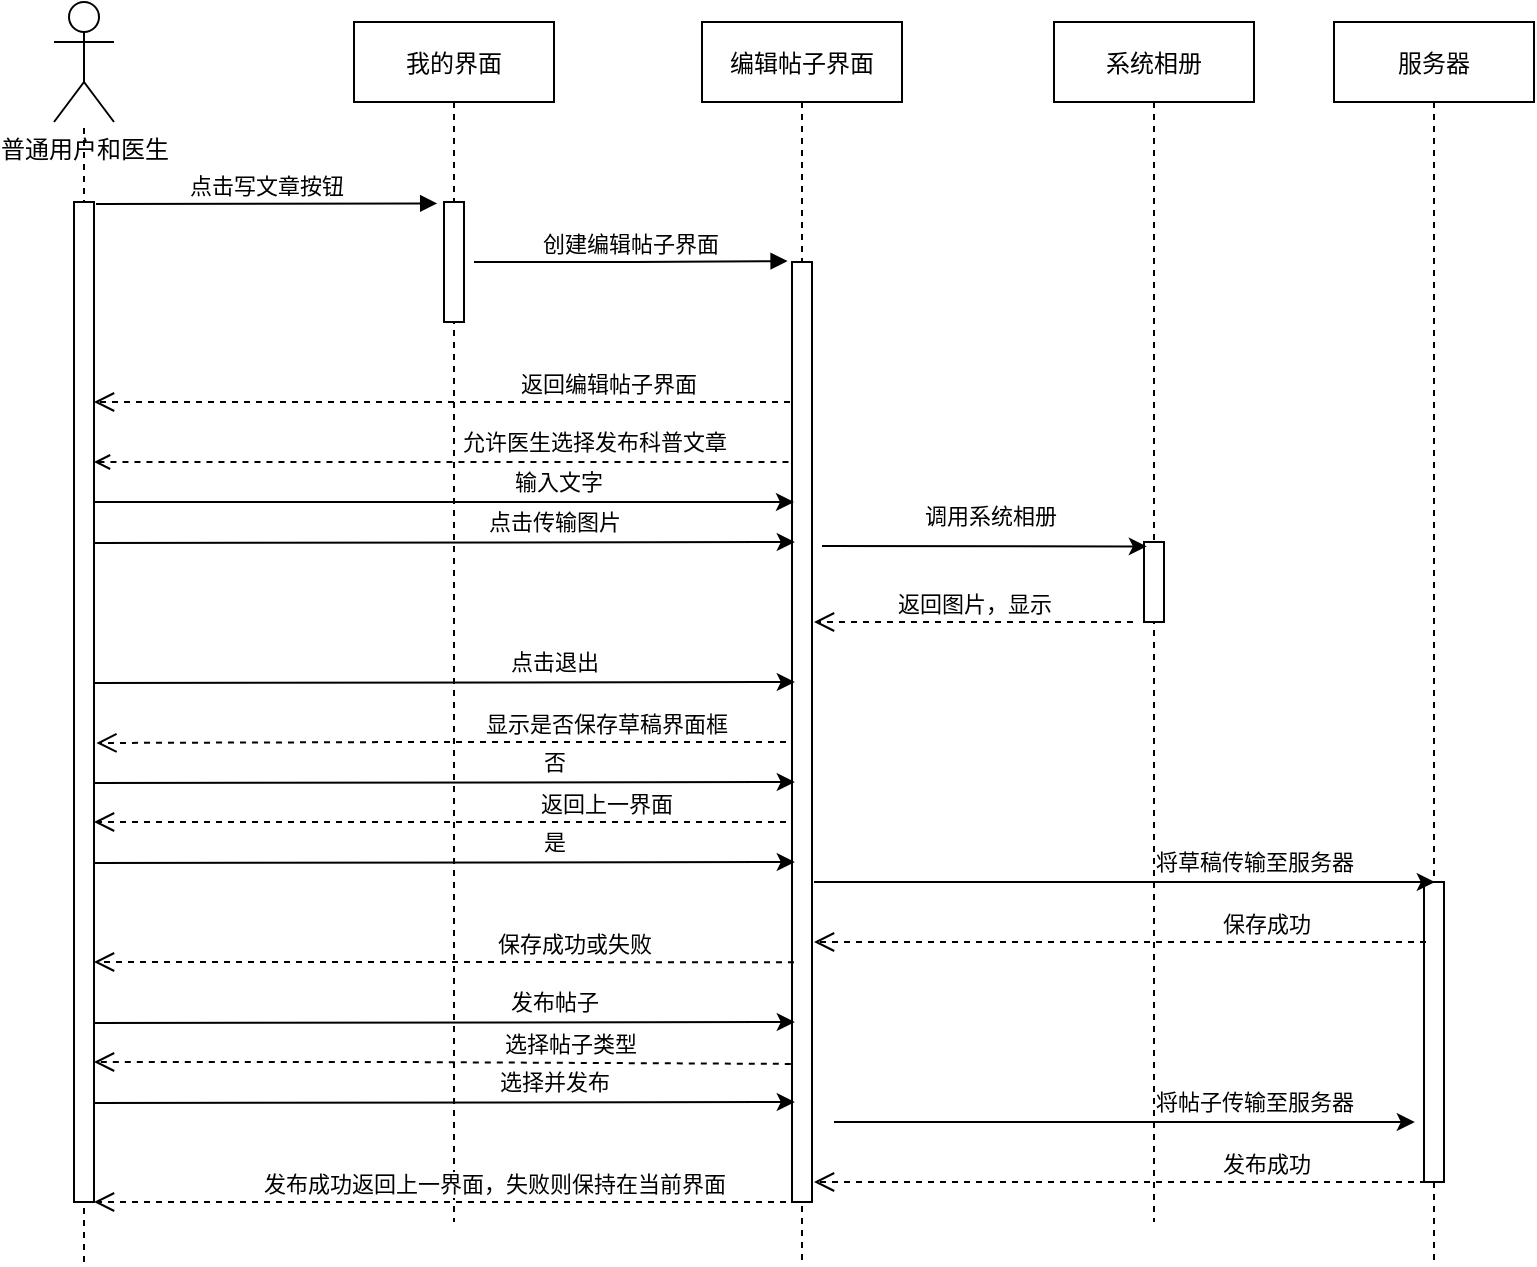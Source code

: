 <mxfile version="14.6.1" type="github">
  <diagram id="mLCp8WUSFYr5n76MSJs5" name="Page-1">
    <mxGraphModel dx="1038" dy="548" grid="1" gridSize="10" guides="1" tooltips="1" connect="1" arrows="1" fold="1" page="1" pageScale="1" pageWidth="827" pageHeight="1169" math="0" shadow="0">
      <root>
        <mxCell id="0" />
        <mxCell id="1" parent="0" />
        <mxCell id="HL7SSjTvzZI830amGafk-1" value="我的界面" style="shape=umlLifeline;perimeter=lifelinePerimeter;container=1;collapsible=0;recursiveResize=0;rounded=0;shadow=0;strokeWidth=1;" parent="1" vertex="1">
          <mxGeometry x="190" y="80" width="100" height="600" as="geometry" />
        </mxCell>
        <mxCell id="HL7SSjTvzZI830amGafk-2" value="" style="points=[];perimeter=orthogonalPerimeter;rounded=0;shadow=0;strokeWidth=1;" parent="HL7SSjTvzZI830amGafk-1" vertex="1">
          <mxGeometry x="45" y="90" width="10" height="60" as="geometry" />
        </mxCell>
        <mxCell id="HL7SSjTvzZI830amGafk-35" value="显示是否保存草稿界面框" style="html=1;verticalAlign=bottom;endArrow=open;dashed=1;endSize=8;fontFamily=Helvetica;entryX=1.12;entryY=0.541;entryDx=0;entryDy=0;entryPerimeter=0;" parent="HL7SSjTvzZI830amGafk-1" target="HL7SSjTvzZI830amGafk-9" edge="1">
          <mxGeometry x="-0.476" relative="1" as="geometry">
            <mxPoint x="216" y="360" as="sourcePoint" />
            <mxPoint x="-120" y="360" as="targetPoint" />
            <Array as="points">
              <mxPoint x="30" y="360" />
            </Array>
            <mxPoint as="offset" />
          </mxGeometry>
        </mxCell>
        <mxCell id="HL7SSjTvzZI830amGafk-3" value="服务器" style="shape=umlLifeline;perimeter=lifelinePerimeter;container=1;collapsible=0;recursiveResize=0;rounded=0;shadow=0;strokeWidth=1;" parent="1" vertex="1">
          <mxGeometry x="680" y="80" width="100" height="620" as="geometry" />
        </mxCell>
        <mxCell id="HL7SSjTvzZI830amGafk-4" value="" style="points=[];perimeter=orthogonalPerimeter;rounded=0;shadow=0;strokeWidth=1;" parent="HL7SSjTvzZI830amGafk-3" vertex="1">
          <mxGeometry x="45" y="430" width="10" height="150" as="geometry" />
        </mxCell>
        <mxCell id="HL7SSjTvzZI830amGafk-7" value="普通用户和医生" style="shape=umlActor;verticalLabelPosition=bottom;verticalAlign=top;html=1;outlineConnect=0;fontStyle=0;fontFamily=Helvetica;" parent="1" vertex="1">
          <mxGeometry x="40" y="70" width="30" height="60" as="geometry" />
        </mxCell>
        <mxCell id="HL7SSjTvzZI830amGafk-8" value="" style="endArrow=none;dashed=1;html=1;fontFamily=Helvetica;" parent="1" target="HL7SSjTvzZI830amGafk-7" edge="1">
          <mxGeometry width="50" height="50" relative="1" as="geometry">
            <mxPoint x="55" y="700" as="sourcePoint" />
            <mxPoint x="54.5" y="160" as="targetPoint" />
          </mxGeometry>
        </mxCell>
        <mxCell id="HL7SSjTvzZI830amGafk-9" value="" style="html=1;points=[];perimeter=orthogonalPerimeter;fontFamily=Helvetica;" parent="1" vertex="1">
          <mxGeometry x="50" y="170" width="10" height="500" as="geometry" />
        </mxCell>
        <mxCell id="HL7SSjTvzZI830amGafk-10" value="点击写文章按钮" style="verticalAlign=bottom;endArrow=block;shadow=0;strokeWidth=1;entryX=-0.34;entryY=0.012;entryDx=0;entryDy=0;entryPerimeter=0;" parent="1" target="HL7SSjTvzZI830amGafk-2" edge="1">
          <mxGeometry relative="1" as="geometry">
            <mxPoint x="61" y="171" as="sourcePoint" />
            <mxPoint x="230" y="170" as="targetPoint" />
            <Array as="points" />
          </mxGeometry>
        </mxCell>
        <mxCell id="HL7SSjTvzZI830amGafk-12" value="返回编辑帖子界面" style="html=1;verticalAlign=bottom;endArrow=open;dashed=1;endSize=8;fontFamily=Helvetica;" parent="1" target="HL7SSjTvzZI830amGafk-9" edge="1">
          <mxGeometry x="-0.476" relative="1" as="geometry">
            <mxPoint x="408" y="270" as="sourcePoint" />
            <mxPoint x="72" y="270" as="targetPoint" />
            <Array as="points">
              <mxPoint x="222" y="270" />
            </Array>
            <mxPoint as="offset" />
          </mxGeometry>
        </mxCell>
        <mxCell id="HL7SSjTvzZI830amGafk-18" value="编辑帖子界面" style="shape=umlLifeline;perimeter=lifelinePerimeter;container=1;collapsible=0;recursiveResize=0;rounded=0;shadow=0;strokeWidth=1;" parent="1" vertex="1">
          <mxGeometry x="364" y="80" width="100" height="620" as="geometry" />
        </mxCell>
        <mxCell id="HL7SSjTvzZI830amGafk-19" value="" style="points=[];perimeter=orthogonalPerimeter;rounded=0;shadow=0;strokeWidth=1;" parent="HL7SSjTvzZI830amGafk-18" vertex="1">
          <mxGeometry x="45" y="120" width="10" height="470" as="geometry" />
        </mxCell>
        <mxCell id="HL7SSjTvzZI830amGafk-20" value="创建编辑帖子界面" style="verticalAlign=bottom;endArrow=block;shadow=0;strokeWidth=1;entryX=-0.22;entryY=-0.001;entryDx=0;entryDy=0;entryPerimeter=0;" parent="1" target="HL7SSjTvzZI830amGafk-19" edge="1">
          <mxGeometry relative="1" as="geometry">
            <mxPoint x="250" y="200" as="sourcePoint" />
            <mxPoint x="400.8" y="200.34" as="targetPoint" />
            <Array as="points">
              <mxPoint x="320" y="200" />
            </Array>
          </mxGeometry>
        </mxCell>
        <mxCell id="HL7SSjTvzZI830amGafk-21" value="系统相册" style="shape=umlLifeline;perimeter=lifelinePerimeter;container=1;collapsible=0;recursiveResize=0;rounded=0;shadow=0;strokeWidth=1;" parent="1" vertex="1">
          <mxGeometry x="540" y="80" width="100" height="600" as="geometry" />
        </mxCell>
        <mxCell id="HL7SSjTvzZI830amGafk-22" value="" style="points=[];perimeter=orthogonalPerimeter;rounded=0;shadow=0;strokeWidth=1;" parent="HL7SSjTvzZI830amGafk-21" vertex="1">
          <mxGeometry x="45" y="260" width="10" height="40" as="geometry" />
        </mxCell>
        <mxCell id="HL7SSjTvzZI830amGafk-23" value="" style="endArrow=classic;html=1;" parent="1" edge="1">
          <mxGeometry width="50" height="50" relative="1" as="geometry">
            <mxPoint x="60" y="320" as="sourcePoint" />
            <mxPoint x="410" y="320" as="targetPoint" />
          </mxGeometry>
        </mxCell>
        <mxCell id="HL7SSjTvzZI830amGafk-24" value="输入文字" style="edgeLabel;html=1;align=center;verticalAlign=middle;resizable=0;points=[];" parent="HL7SSjTvzZI830amGafk-23" vertex="1" connectable="0">
          <mxGeometry x="0.114" y="4" relative="1" as="geometry">
            <mxPoint x="37" y="-6" as="offset" />
          </mxGeometry>
        </mxCell>
        <mxCell id="HL7SSjTvzZI830amGafk-26" value="" style="endArrow=classic;html=1;exitX=0.96;exitY=0.502;exitDx=0;exitDy=0;exitPerimeter=0;" parent="1" edge="1">
          <mxGeometry width="50" height="50" relative="1" as="geometry">
            <mxPoint x="60.0" y="340.46" as="sourcePoint" />
            <mxPoint x="410.4" y="340" as="targetPoint" />
          </mxGeometry>
        </mxCell>
        <mxCell id="HL7SSjTvzZI830amGafk-27" value="点击传输图片" style="edgeLabel;html=1;align=center;verticalAlign=middle;resizable=0;points=[];" parent="HL7SSjTvzZI830amGafk-26" vertex="1" connectable="0">
          <mxGeometry x="0.114" y="4" relative="1" as="geometry">
            <mxPoint x="35" y="-6" as="offset" />
          </mxGeometry>
        </mxCell>
        <mxCell id="HL7SSjTvzZI830amGafk-29" value="" style="endArrow=classic;html=1;entryX=0.14;entryY=0.055;entryDx=0;entryDy=0;entryPerimeter=0;" parent="1" target="HL7SSjTvzZI830amGafk-22" edge="1">
          <mxGeometry width="50" height="50" relative="1" as="geometry">
            <mxPoint x="424" y="342" as="sourcePoint" />
            <mxPoint x="570" y="341" as="targetPoint" />
          </mxGeometry>
        </mxCell>
        <mxCell id="HL7SSjTvzZI830amGafk-30" value="调用系统相册" style="edgeLabel;html=1;align=center;verticalAlign=middle;resizable=0;points=[];" parent="HL7SSjTvzZI830amGafk-29" vertex="1" connectable="0">
          <mxGeometry x="0.114" y="4" relative="1" as="geometry">
            <mxPoint x="-7" y="-11" as="offset" />
          </mxGeometry>
        </mxCell>
        <mxCell id="HL7SSjTvzZI830amGafk-32" value="返回图片，显示" style="html=1;verticalAlign=bottom;endArrow=open;dashed=1;endSize=8;fontFamily=Helvetica;" parent="1" edge="1">
          <mxGeometry relative="1" as="geometry">
            <mxPoint x="579.5" y="380" as="sourcePoint" />
            <mxPoint x="420" y="380" as="targetPoint" />
          </mxGeometry>
        </mxCell>
        <mxCell id="HL7SSjTvzZI830amGafk-33" value="" style="endArrow=classic;html=1;exitX=0.96;exitY=0.502;exitDx=0;exitDy=0;exitPerimeter=0;" parent="1" edge="1">
          <mxGeometry width="50" height="50" relative="1" as="geometry">
            <mxPoint x="60" y="410.46" as="sourcePoint" />
            <mxPoint x="410.4" y="410" as="targetPoint" />
          </mxGeometry>
        </mxCell>
        <mxCell id="HL7SSjTvzZI830amGafk-34" value="点击退出" style="edgeLabel;html=1;align=center;verticalAlign=middle;resizable=0;points=[];" parent="HL7SSjTvzZI830amGafk-33" vertex="1" connectable="0">
          <mxGeometry x="0.114" y="4" relative="1" as="geometry">
            <mxPoint x="35" y="-6" as="offset" />
          </mxGeometry>
        </mxCell>
        <mxCell id="HL7SSjTvzZI830amGafk-36" value="返回上一界面" style="html=1;verticalAlign=bottom;endArrow=open;dashed=1;endSize=8;fontFamily=Helvetica;" parent="1" target="HL7SSjTvzZI830amGafk-9" edge="1">
          <mxGeometry x="-0.476" relative="1" as="geometry">
            <mxPoint x="406" y="480" as="sourcePoint" />
            <mxPoint x="70" y="480" as="targetPoint" />
            <Array as="points">
              <mxPoint x="220" y="480" />
            </Array>
            <mxPoint as="offset" />
          </mxGeometry>
        </mxCell>
        <mxCell id="HL7SSjTvzZI830amGafk-37" value="" style="endArrow=classic;html=1;exitX=0.96;exitY=0.502;exitDx=0;exitDy=0;exitPerimeter=0;" parent="1" edge="1">
          <mxGeometry width="50" height="50" relative="1" as="geometry">
            <mxPoint x="60" y="460.46" as="sourcePoint" />
            <mxPoint x="410.4" y="460" as="targetPoint" />
          </mxGeometry>
        </mxCell>
        <mxCell id="HL7SSjTvzZI830amGafk-38" value="否" style="edgeLabel;html=1;align=center;verticalAlign=middle;resizable=0;points=[];" parent="HL7SSjTvzZI830amGafk-37" vertex="1" connectable="0">
          <mxGeometry x="0.114" y="4" relative="1" as="geometry">
            <mxPoint x="35" y="-6" as="offset" />
          </mxGeometry>
        </mxCell>
        <mxCell id="HL7SSjTvzZI830amGafk-39" value="" style="endArrow=classic;html=1;exitX=0.96;exitY=0.502;exitDx=0;exitDy=0;exitPerimeter=0;" parent="1" edge="1">
          <mxGeometry width="50" height="50" relative="1" as="geometry">
            <mxPoint x="60" y="500.46" as="sourcePoint" />
            <mxPoint x="410.4" y="500" as="targetPoint" />
          </mxGeometry>
        </mxCell>
        <mxCell id="HL7SSjTvzZI830amGafk-40" value="是" style="edgeLabel;html=1;align=center;verticalAlign=middle;resizable=0;points=[];" parent="HL7SSjTvzZI830amGafk-39" vertex="1" connectable="0">
          <mxGeometry x="0.114" y="4" relative="1" as="geometry">
            <mxPoint x="35" y="-6" as="offset" />
          </mxGeometry>
        </mxCell>
        <mxCell id="HL7SSjTvzZI830amGafk-41" value="" style="endArrow=classic;html=1;" parent="1" edge="1">
          <mxGeometry width="50" height="50" relative="1" as="geometry">
            <mxPoint x="420" y="510" as="sourcePoint" />
            <mxPoint x="730.4" y="510" as="targetPoint" />
          </mxGeometry>
        </mxCell>
        <mxCell id="HL7SSjTvzZI830amGafk-42" value="将草稿传输至服务器" style="edgeLabel;html=1;align=center;verticalAlign=middle;resizable=0;points=[];" parent="HL7SSjTvzZI830amGafk-41" vertex="1" connectable="0">
          <mxGeometry x="0.114" y="4" relative="1" as="geometry">
            <mxPoint x="47" y="-6" as="offset" />
          </mxGeometry>
        </mxCell>
        <mxCell id="HL7SSjTvzZI830amGafk-43" value="保存成功" style="html=1;verticalAlign=bottom;endArrow=open;dashed=1;endSize=8;fontFamily=Helvetica;" parent="1" edge="1">
          <mxGeometry x="-0.476" relative="1" as="geometry">
            <mxPoint x="726" y="540" as="sourcePoint" />
            <mxPoint x="420" y="540" as="targetPoint" />
            <Array as="points">
              <mxPoint x="540" y="540" />
            </Array>
            <mxPoint as="offset" />
          </mxGeometry>
        </mxCell>
        <mxCell id="HL7SSjTvzZI830amGafk-44" value="保存成功或失败" style="html=1;verticalAlign=bottom;endArrow=open;dashed=1;endSize=8;fontFamily=Helvetica;entryX=1;entryY=0.76;entryDx=0;entryDy=0;entryPerimeter=0;exitX=0.1;exitY=0.745;exitDx=0;exitDy=0;exitPerimeter=0;" parent="1" source="HL7SSjTvzZI830amGafk-19" target="HL7SSjTvzZI830amGafk-9" edge="1">
          <mxGeometry x="-0.369" relative="1" as="geometry">
            <mxPoint x="400" y="550" as="sourcePoint" />
            <mxPoint x="70" y="550" as="targetPoint" />
            <Array as="points">
              <mxPoint x="250" y="550" />
            </Array>
            <mxPoint as="offset" />
          </mxGeometry>
        </mxCell>
        <mxCell id="HL7SSjTvzZI830amGafk-45" value="" style="endArrow=classic;html=1;exitX=0.96;exitY=0.502;exitDx=0;exitDy=0;exitPerimeter=0;" parent="1" edge="1">
          <mxGeometry width="50" height="50" relative="1" as="geometry">
            <mxPoint x="60" y="580.46" as="sourcePoint" />
            <mxPoint x="410.4" y="580" as="targetPoint" />
          </mxGeometry>
        </mxCell>
        <mxCell id="HL7SSjTvzZI830amGafk-46" value="发布帖子" style="edgeLabel;html=1;align=center;verticalAlign=middle;resizable=0;points=[];" parent="HL7SSjTvzZI830amGafk-45" vertex="1" connectable="0">
          <mxGeometry x="0.114" y="4" relative="1" as="geometry">
            <mxPoint x="35" y="-6" as="offset" />
          </mxGeometry>
        </mxCell>
        <mxCell id="HL7SSjTvzZI830amGafk-48" value="选择帖子类型" style="html=1;verticalAlign=bottom;endArrow=open;dashed=1;endSize=8;fontFamily=Helvetica;exitX=-0.06;exitY=0.856;exitDx=0;exitDy=0;exitPerimeter=0;" parent="1" edge="1">
          <mxGeometry x="-0.369" relative="1" as="geometry">
            <mxPoint x="408.4" y="600.96" as="sourcePoint" />
            <mxPoint x="60" y="600" as="targetPoint" />
            <Array as="points">
              <mxPoint x="210" y="600" />
            </Array>
            <mxPoint as="offset" />
          </mxGeometry>
        </mxCell>
        <mxCell id="HL7SSjTvzZI830amGafk-49" value="" style="endArrow=classic;html=1;exitX=0.96;exitY=0.502;exitDx=0;exitDy=0;exitPerimeter=0;" parent="1" edge="1">
          <mxGeometry width="50" height="50" relative="1" as="geometry">
            <mxPoint x="60" y="620.46" as="sourcePoint" />
            <mxPoint x="410.4" y="620" as="targetPoint" />
          </mxGeometry>
        </mxCell>
        <mxCell id="HL7SSjTvzZI830amGafk-50" value="选择并发布" style="edgeLabel;html=1;align=center;verticalAlign=middle;resizable=0;points=[];" parent="HL7SSjTvzZI830amGafk-49" vertex="1" connectable="0">
          <mxGeometry x="0.114" y="4" relative="1" as="geometry">
            <mxPoint x="35" y="-6" as="offset" />
          </mxGeometry>
        </mxCell>
        <mxCell id="HL7SSjTvzZI830amGafk-51" value="" style="endArrow=classic;html=1;" parent="1" edge="1">
          <mxGeometry width="50" height="50" relative="1" as="geometry">
            <mxPoint x="430" y="630" as="sourcePoint" />
            <mxPoint x="720.4" y="630" as="targetPoint" />
          </mxGeometry>
        </mxCell>
        <mxCell id="HL7SSjTvzZI830amGafk-52" value="将帖子传输至服务器" style="edgeLabel;html=1;align=center;verticalAlign=middle;resizable=0;points=[];" parent="HL7SSjTvzZI830amGafk-51" vertex="1" connectable="0">
          <mxGeometry x="0.114" y="4" relative="1" as="geometry">
            <mxPoint x="48" y="-6" as="offset" />
          </mxGeometry>
        </mxCell>
        <mxCell id="HL7SSjTvzZI830amGafk-53" value="发布成功" style="html=1;verticalAlign=bottom;endArrow=open;dashed=1;endSize=8;fontFamily=Helvetica;" parent="1" edge="1">
          <mxGeometry x="-0.476" relative="1" as="geometry">
            <mxPoint x="726" y="660" as="sourcePoint" />
            <mxPoint x="420" y="660" as="targetPoint" />
            <Array as="points">
              <mxPoint x="540" y="660" />
            </Array>
            <mxPoint as="offset" />
          </mxGeometry>
        </mxCell>
        <mxCell id="HL7SSjTvzZI830amGafk-54" value="发布成功返回上一界面，失败则保持在当前界面" style="html=1;verticalAlign=bottom;endArrow=open;dashed=1;endSize=8;fontFamily=Helvetica;entryX=1;entryY=1;entryDx=0;entryDy=0;entryPerimeter=0;" parent="1" target="HL7SSjTvzZI830amGafk-9" edge="1">
          <mxGeometry x="-0.156" relative="1" as="geometry">
            <mxPoint x="406" y="670" as="sourcePoint" />
            <mxPoint x="100" y="670" as="targetPoint" />
            <Array as="points">
              <mxPoint x="220" y="670" />
            </Array>
            <mxPoint as="offset" />
          </mxGeometry>
        </mxCell>
        <mxCell id="Scxo5nGB28Wq-4svynxq-2" value="" style="endArrow=none;html=1;endFill=0;startArrow=open;startFill=0;dashed=1;endSize=8;" parent="1" edge="1">
          <mxGeometry width="50" height="50" relative="1" as="geometry">
            <mxPoint x="60" y="300" as="sourcePoint" />
            <mxPoint x="410" y="300" as="targetPoint" />
          </mxGeometry>
        </mxCell>
        <mxCell id="Scxo5nGB28Wq-4svynxq-3" value="允许医生选择发布科普文章" style="edgeLabel;html=1;align=center;verticalAlign=middle;resizable=0;points=[];" parent="Scxo5nGB28Wq-4svynxq-2" vertex="1" connectable="0">
          <mxGeometry x="0.114" y="4" relative="1" as="geometry">
            <mxPoint x="55" y="-6" as="offset" />
          </mxGeometry>
        </mxCell>
      </root>
    </mxGraphModel>
  </diagram>
</mxfile>
